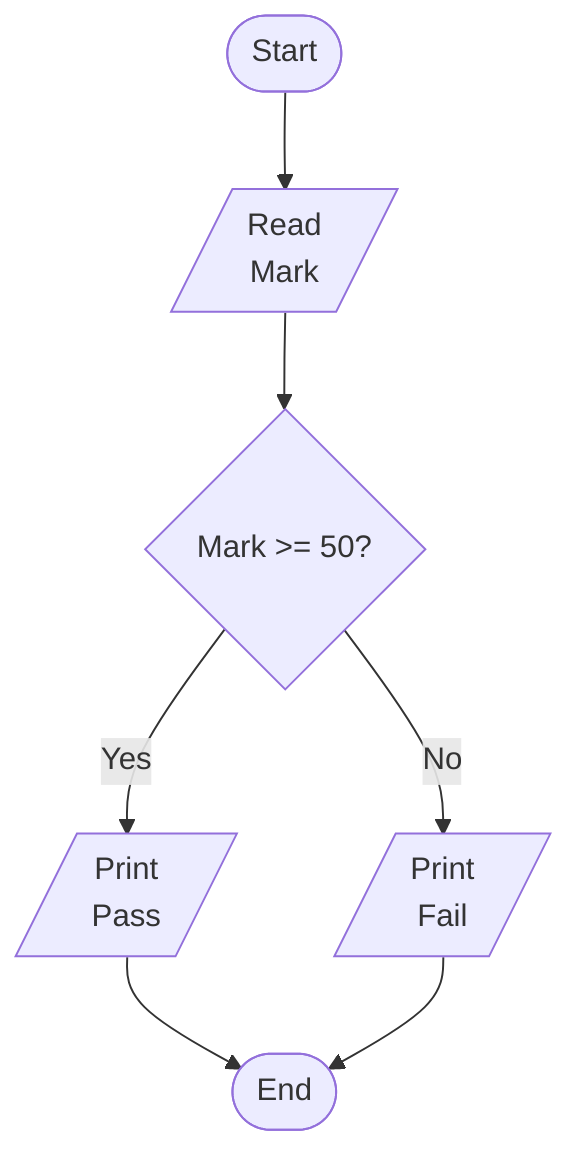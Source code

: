 %% Write a program to ask the user to enter:
%% • Mark
%% Then print the "Pass" if mark >= 50, Otherwise print "Fail"
%% Steps
%% Step 1: Ask the user to enter (Mark)
%% Step 2: If Mark >= 50, "Pass", Otherwise "Fail"
%% Step 3: Print "Pass" or "Fail" accordingly

flowchart TD
    Start([Start])
    ReadMark[/Read\nMark/]
    IsPass{Mark >= 50?}
    PrintPass[/Print\nPass/]
    PrintFail[/Print\nFail/]
    End([End])
    Start --> ReadMark --> IsPass -- Yes --> PrintPass --> End
    IsPass -- No --> PrintFail --> End